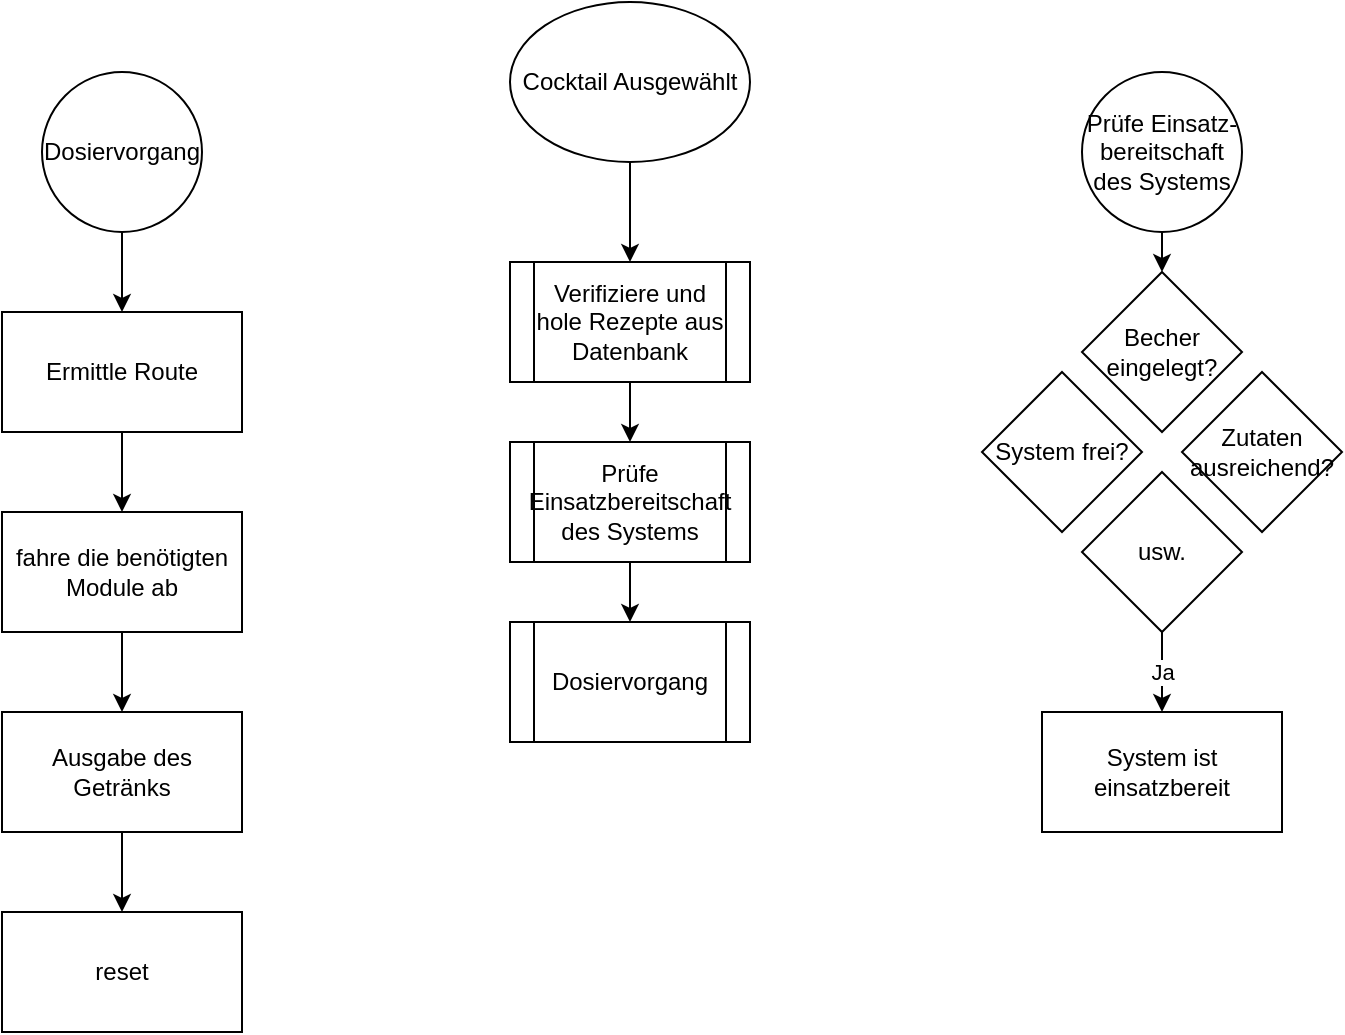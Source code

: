 <mxfile version="19.0.3" type="device"><diagram id="Re2NoZxdbDyJWcRHvHve" name="Seite-1"><mxGraphModel dx="865" dy="534" grid="1" gridSize="10" guides="1" tooltips="1" connect="1" arrows="1" fold="1" page="1" pageScale="1" pageWidth="827" pageHeight="1169" math="0" shadow="0"><root><mxCell id="0"/><mxCell id="1" parent="0"/><mxCell id="f6Ak-YMXO_IN8QOZGZJk-3" style="edgeStyle=orthogonalEdgeStyle;rounded=0;orthogonalLoop=1;jettySize=auto;html=1;exitX=0.5;exitY=1;exitDx=0;exitDy=0;entryX=0.5;entryY=0;entryDx=0;entryDy=0;" edge="1" parent="1" source="f6Ak-YMXO_IN8QOZGZJk-1" target="f6Ak-YMXO_IN8QOZGZJk-2"><mxGeometry relative="1" as="geometry"/></mxCell><mxCell id="f6Ak-YMXO_IN8QOZGZJk-1" value="Cocktail Ausgewählt" style="ellipse;whiteSpace=wrap;html=1;" vertex="1" parent="1"><mxGeometry x="354" y="5" width="120" height="80" as="geometry"/></mxCell><mxCell id="f6Ak-YMXO_IN8QOZGZJk-18" style="edgeStyle=orthogonalEdgeStyle;rounded=0;orthogonalLoop=1;jettySize=auto;html=1;exitX=0.5;exitY=1;exitDx=0;exitDy=0;entryX=0.5;entryY=0;entryDx=0;entryDy=0;" edge="1" parent="1" source="f6Ak-YMXO_IN8QOZGZJk-2" target="f6Ak-YMXO_IN8QOZGZJk-17"><mxGeometry relative="1" as="geometry"/></mxCell><mxCell id="f6Ak-YMXO_IN8QOZGZJk-2" value="Verifiziere und hole Rezepte aus Datenbank" style="shape=process;whiteSpace=wrap;html=1;backgroundOutline=1;" vertex="1" parent="1"><mxGeometry x="354" y="135" width="120" height="60" as="geometry"/></mxCell><mxCell id="f6Ak-YMXO_IN8QOZGZJk-6" value="Becher eingelegt?" style="rhombus;whiteSpace=wrap;html=1;" vertex="1" parent="1"><mxGeometry x="640" y="140" width="80" height="80" as="geometry"/></mxCell><mxCell id="f6Ak-YMXO_IN8QOZGZJk-8" value="Zutaten ausreichend?" style="rhombus;whiteSpace=wrap;html=1;" vertex="1" parent="1"><mxGeometry x="690" y="190" width="80" height="80" as="geometry"/></mxCell><mxCell id="f6Ak-YMXO_IN8QOZGZJk-12" value="Dosiervorgang" style="shape=process;whiteSpace=wrap;html=1;backgroundOutline=1;" vertex="1" parent="1"><mxGeometry x="354" y="315" width="120" height="60" as="geometry"/></mxCell><mxCell id="f6Ak-YMXO_IN8QOZGZJk-30" style="edgeStyle=orthogonalEdgeStyle;rounded=0;orthogonalLoop=1;jettySize=auto;html=1;exitX=0.5;exitY=1;exitDx=0;exitDy=0;entryX=0.5;entryY=0;entryDx=0;entryDy=0;" edge="1" parent="1" source="f6Ak-YMXO_IN8QOZGZJk-17" target="f6Ak-YMXO_IN8QOZGZJk-12"><mxGeometry relative="1" as="geometry"/></mxCell><mxCell id="f6Ak-YMXO_IN8QOZGZJk-17" value="Prüfe Einsatzbereitschaft des Systems" style="shape=process;whiteSpace=wrap;html=1;backgroundOutline=1;" vertex="1" parent="1"><mxGeometry x="354" y="225" width="120" height="60" as="geometry"/></mxCell><mxCell id="f6Ak-YMXO_IN8QOZGZJk-27" style="edgeStyle=orthogonalEdgeStyle;rounded=0;orthogonalLoop=1;jettySize=auto;html=1;exitX=0.5;exitY=1;exitDx=0;exitDy=0;entryX=0.5;entryY=0;entryDx=0;entryDy=0;" edge="1" parent="1" source="f6Ak-YMXO_IN8QOZGZJk-19" target="f6Ak-YMXO_IN8QOZGZJk-6"><mxGeometry relative="1" as="geometry"/></mxCell><mxCell id="f6Ak-YMXO_IN8QOZGZJk-19" value="Prüfe Einsatz-bereitschaft des Systems" style="ellipse;whiteSpace=wrap;html=1;aspect=fixed;" vertex="1" parent="1"><mxGeometry x="640" y="40" width="80" height="80" as="geometry"/></mxCell><mxCell id="f6Ak-YMXO_IN8QOZGZJk-22" value="System frei?" style="rhombus;whiteSpace=wrap;html=1;" vertex="1" parent="1"><mxGeometry x="590" y="190" width="80" height="80" as="geometry"/></mxCell><mxCell id="f6Ak-YMXO_IN8QOZGZJk-28" value="Ja" style="edgeStyle=orthogonalEdgeStyle;rounded=0;orthogonalLoop=1;jettySize=auto;html=1;exitX=0.5;exitY=1;exitDx=0;exitDy=0;entryX=0.5;entryY=0;entryDx=0;entryDy=0;" edge="1" parent="1" source="f6Ak-YMXO_IN8QOZGZJk-26" target="f6Ak-YMXO_IN8QOZGZJk-29"><mxGeometry relative="1" as="geometry"><mxPoint x="679.862" y="350.0" as="targetPoint"/></mxGeometry></mxCell><mxCell id="f6Ak-YMXO_IN8QOZGZJk-26" value="usw." style="rhombus;whiteSpace=wrap;html=1;" vertex="1" parent="1"><mxGeometry x="640" y="240" width="80" height="80" as="geometry"/></mxCell><mxCell id="f6Ak-YMXO_IN8QOZGZJk-29" value="System ist einsatzbereit" style="rounded=0;whiteSpace=wrap;html=1;" vertex="1" parent="1"><mxGeometry x="620" y="360" width="120" height="60" as="geometry"/></mxCell><mxCell id="f6Ak-YMXO_IN8QOZGZJk-34" style="edgeStyle=orthogonalEdgeStyle;rounded=0;orthogonalLoop=1;jettySize=auto;html=1;entryX=0.5;entryY=0;entryDx=0;entryDy=0;" edge="1" parent="1" source="f6Ak-YMXO_IN8QOZGZJk-31" target="f6Ak-YMXO_IN8QOZGZJk-33"><mxGeometry relative="1" as="geometry"/></mxCell><mxCell id="f6Ak-YMXO_IN8QOZGZJk-31" value="&lt;span style=&quot;&quot;&gt;Dosiervorgang&lt;/span&gt;" style="ellipse;whiteSpace=wrap;html=1;aspect=fixed;" vertex="1" parent="1"><mxGeometry x="120" y="40" width="80" height="80" as="geometry"/></mxCell><mxCell id="f6Ak-YMXO_IN8QOZGZJk-36" style="edgeStyle=orthogonalEdgeStyle;rounded=0;orthogonalLoop=1;jettySize=auto;html=1;entryX=0.5;entryY=0;entryDx=0;entryDy=0;" edge="1" parent="1" source="f6Ak-YMXO_IN8QOZGZJk-33" target="f6Ak-YMXO_IN8QOZGZJk-35"><mxGeometry relative="1" as="geometry"/></mxCell><mxCell id="f6Ak-YMXO_IN8QOZGZJk-33" value="Ermittle Route" style="rounded=0;whiteSpace=wrap;html=1;" vertex="1" parent="1"><mxGeometry x="100" y="160" width="120" height="60" as="geometry"/></mxCell><mxCell id="f6Ak-YMXO_IN8QOZGZJk-38" style="edgeStyle=orthogonalEdgeStyle;rounded=0;orthogonalLoop=1;jettySize=auto;html=1;entryX=0.5;entryY=0;entryDx=0;entryDy=0;" edge="1" parent="1" source="f6Ak-YMXO_IN8QOZGZJk-35" target="f6Ak-YMXO_IN8QOZGZJk-37"><mxGeometry relative="1" as="geometry"/></mxCell><mxCell id="f6Ak-YMXO_IN8QOZGZJk-35" value="fahre die benötigten Module ab" style="rounded=0;whiteSpace=wrap;html=1;" vertex="1" parent="1"><mxGeometry x="100" y="260" width="120" height="60" as="geometry"/></mxCell><mxCell id="f6Ak-YMXO_IN8QOZGZJk-40" style="edgeStyle=orthogonalEdgeStyle;rounded=0;orthogonalLoop=1;jettySize=auto;html=1;exitX=0.5;exitY=1;exitDx=0;exitDy=0;entryX=0.5;entryY=0;entryDx=0;entryDy=0;" edge="1" parent="1" source="f6Ak-YMXO_IN8QOZGZJk-37" target="f6Ak-YMXO_IN8QOZGZJk-39"><mxGeometry relative="1" as="geometry"/></mxCell><mxCell id="f6Ak-YMXO_IN8QOZGZJk-37" value="Ausgabe des Getränks" style="rounded=0;whiteSpace=wrap;html=1;" vertex="1" parent="1"><mxGeometry x="100" y="360" width="120" height="60" as="geometry"/></mxCell><mxCell id="f6Ak-YMXO_IN8QOZGZJk-39" value="reset" style="rounded=0;whiteSpace=wrap;html=1;" vertex="1" parent="1"><mxGeometry x="100" y="460" width="120" height="60" as="geometry"/></mxCell></root></mxGraphModel></diagram></mxfile>